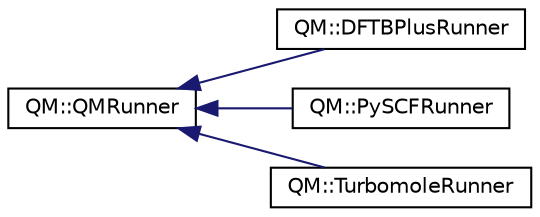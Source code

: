 digraph "Graphical Class Hierarchy"
{
 // LATEX_PDF_SIZE
  edge [fontname="Helvetica",fontsize="10",labelfontname="Helvetica",labelfontsize="10"];
  node [fontname="Helvetica",fontsize="10",shape=record];
  rankdir="LR";
  Node0 [label="QM::QMRunner",height=0.2,width=0.4,color="black", fillcolor="white", style="filled",URL="$classQM_1_1QMRunner.html",tooltip="base class for different qm engines"];
  Node0 -> Node1 [dir="back",color="midnightblue",fontsize="10",style="solid",fontname="Helvetica"];
  Node1 [label="QM::DFTBPlusRunner",height=0.2,width=0.4,color="black", fillcolor="white", style="filled",URL="$classQM_1_1DFTBPlusRunner.html",tooltip="class for running DFTB+ inheriting from QMRunner"];
  Node0 -> Node2 [dir="back",color="midnightblue",fontsize="10",style="solid",fontname="Helvetica"];
  Node2 [label="QM::PySCFRunner",height=0.2,width=0.4,color="black", fillcolor="white", style="filled",URL="$classQM_1_1PySCFRunner.html",tooltip="class for running PySCF inheriting from QMRunner"];
  Node0 -> Node3 [dir="back",color="midnightblue",fontsize="10",style="solid",fontname="Helvetica"];
  Node3 [label="QM::TurbomoleRunner",height=0.2,width=0.4,color="black", fillcolor="white", style="filled",URL="$classQM_1_1TurbomoleRunner.html",tooltip="class for running DFTB+ inheriting from QMRunner"];
}
